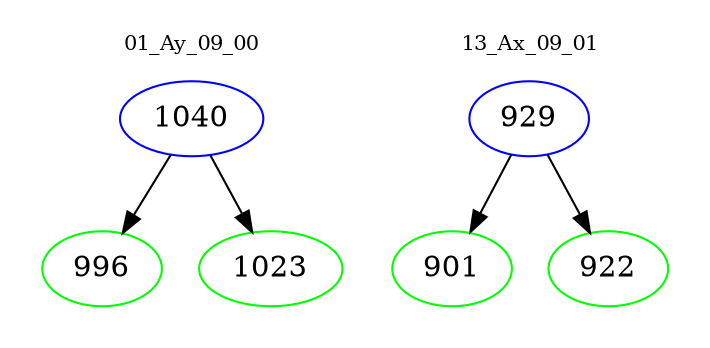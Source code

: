 digraph{
subgraph cluster_0 {
color = white
label = "01_Ay_09_00";
fontsize=10;
T0_1040 [label="1040", color="blue"]
T0_1040 -> T0_996 [color="black"]
T0_996 [label="996", color="green"]
T0_1040 -> T0_1023 [color="black"]
T0_1023 [label="1023", color="green"]
}
subgraph cluster_1 {
color = white
label = "13_Ax_09_01";
fontsize=10;
T1_929 [label="929", color="blue"]
T1_929 -> T1_901 [color="black"]
T1_901 [label="901", color="green"]
T1_929 -> T1_922 [color="black"]
T1_922 [label="922", color="green"]
}
}
